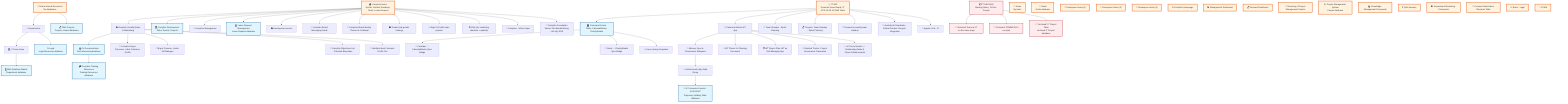 graph TD
    %% Root Level Pages (Level 0)
    COMPLIZE_HOME["🏠 Complize Home<br/>Sprints, Product Roadmap, Tasks, Leave Request"]
    JT_WIP["🔨 JT WIP<br/>Personal Vision Board, JT CPD 24-25, All Staff Tasks"]
    ARCHIVE["📦 ***ARCHIVE<br/>Meeting Notes, To-Dos, People"]
    ROAM_RESOURCES["🏢 Roam Internal Resources<br/>No databases"]
    HOME["🏡 Home<br/>My tasks"]
    GOALS_ROOT["🎯 Goals<br/>Goals database"]
    TEAMSPACE1["👥 Teamspace Home (1)"]
    TEAMSPACE2["👥 Teamspace Home (2)"]
    TEAMSPACE3["👥 Teamspace Home (3)"]
    COMPLIZE_HOMEPAGE["🌐 Complize Homepage"]
    MANAGEMENT_DASHBOARD["📊 Management Dashboard"]
    PERSONAL_DASHBOARD["📋 Personal Dashboard"]
    PM_SUMMARY["📄 Summary of Project Management System"]
    PM_SYSTEM["⚙️ Project Management System<br/>People database"]
    KM_FRAMEWORK["📚 Knowledge Management Framework"]
    QUIZ_ANSWERS["❓ Quiz Answers"]
    DEPT_MONITORING["📈 Department Monitoring Framework"]
    NOMINATION_ELEMENTS["📝 Common Nomination Elements Table"]
    LEGAL_BLOCK["⚖️ Block - Legal"]
    CCMS["💼 CCMS"]

    %% Level 1 Pages (Direct children of root)
    COMPLIZE_GROWTH["📈 Complize Growth [Sales & Marketing]"]
    COMPLIZE_DEV["💻 Complize Development<br/>Tasks, Sprints, Projects"]
    COMPLIZE_MGMT["👔 Complize Management"]
    LEAVE_MGMT["🏖️ Leave Request Management<br/>Leave Request database"]
    DEV_METRICS["📊 Development metrics"]
    COMMAND_CENTRE["🎛️ Command Centre<br/>Tasks, CalendarBlocks, PriorityEmails"]
    CANONICAL_WT["📱 Canonical Notion-WT App"]
    DEPARTMENTS["🏢 Departments"]
    RML_PROJECTS["📋 RML Projects<br/>Projects, Goals databases"]
    
    %% Brand and Marketing Pages (Level 1)
    BRAND_MESSAGING["📢 Complize Brand Messaging Guide"]
    BRAND_IDENTITY["🎨 Complize Brand Identity Themes & Collateral"]
    PLG_STRATEGY["📊 Product led growth strategy"]
    PLG_ALIGN["🔗 Align PLG with sales pipeline"]
    FAQS["❓ FAQs (for marketing channels + website)"]
    WHITE_PAPER["📄 Complize - White Paper"]
    PARTNERSHIP["🤝 Complize Foundation Partner Ora Banda Mining Ltd July 2025"]
    
    %% JT WIP Level 1 Pages
    TEAM_STANDUP["👥 Team Standup - Sprint Planning"]
    TEAM_STANDUP_PREP["📋 Prepare: Team Standup - Sprint Planning"]
    WEEKLY_STANDUP["📅 Prepare for weekly team standup"]
    AI_GUARDRAILS["🤖 Australia AI Guardrails – Ethical Product Lifecycle Integration"]
    AGENTIC_LLM["🧠 Agentic LLM - JT"]

    %% Level 2 Pages
    CZ_DOCUMENTATION["📚 Cz Documentation<br/>Self-referencing database"]
    BUYER_PERSONAS["👤 Complize Buyer Personas - Ideal Customer Profile"]
    HELEN_PERSONA["👩 Buyer Persona - Helen HR Manager"]
    OBJECTIONS_BLOG["💬 Complize Objections List - Potential Blog ideas"]
    HUBSPOT_ICP["🎯 HubSpot Ideal Customer Profile Tier"]
    IT_TEAM_HOME["💻 IT Team Home"]
    LEGAL_DEPT["⚖️ Legal<br/>Legal Resources database"]
    MEMORY_SYNC["🧠 Memory Sync & Governance Sidequest"]
    CALENDAR_SYNC["📅 Calendar → CalendarBlocks Sync Bridge"]
    GMAIL_SYNC["📧 Gmail → PriorityEmails Sync Bridge"]
    CROSS_LINKING["🔗 Cross-Linking Templates"]
    ARCHIVED_AARON["📁 *Archived* Aaron & JT on the same page"]
    ARCHIVED_CRWMPS["📁 *Archived* CRWMPS [Cr-oo-mps]"]
    ARCHIVED_IT_PROJECTS["📁 *Archived* IT Project Table<br/>Archived IT Project database"]

    %% Level 3 Pages
    TRAINING_RESOURCES["🎓 Complize Training Resources<br/>Training Resources database"]
    RML_DB_MASTER["🗄️ RML Database Master<br/>Department database"]
    UNSTRUCTURED_DUMP["💥 Unstructured oApp Data Dump"]
    WT_PHASE_PLANNING["📝 WT Phase 3.x Planning Document"]
    WT_SELF_MANAGING["🛠️ WT Project Plan: WT as Self-Managing App"]
    GOVERNANCE_FRAMEWORK["🐾 Wombat Tracks - Project Governance Framework"]
    WT_DOCS_TASKS["✅ WT Docs Module — Outstanding Tasks & Future Enhancements"]

    %% Level 4 Pages
    WT_UNSORTED["📂 WT Unsorted Content - 26JUL1847<br/>Temporary Holding Table database"]

    %% Hierarchical Relationships
    COMPLIZE_HOME --> COMPLIZE_GROWTH
    COMPLIZE_HOME --> COMPLIZE_DEV
    COMPLIZE_HOME --> COMPLIZE_MGMT
    COMPLIZE_HOME --> LEAVE_MGMT
    COMPLIZE_HOME --> DEV_METRICS
    COMPLIZE_HOME --> BRAND_MESSAGING
    COMPLIZE_HOME --> BRAND_IDENTITY
    COMPLIZE_HOME --> PLG_STRATEGY
    COMPLIZE_HOME --> PLG_ALIGN
    COMPLIZE_HOME --> FAQS
    COMPLIZE_HOME --> WHITE_PAPER
    COMPLIZE_HOME --> PARTNERSHIP

    JT_WIP --> COMMAND_CENTRE
    JT_WIP --> CANONICAL_WT
    JT_WIP --> TEAM_STANDUP
    JT_WIP --> TEAM_STANDUP_PREP
    JT_WIP --> WEEKLY_STANDUP
    JT_WIP --> AI_GUARDRAILS
    JT_WIP --> AGENTIC_LLM

    ARCHIVE --> ARCHIVED_AARON
    ARCHIVE --> ARCHIVED_CRWMPS
    ARCHIVE --> ARCHIVED_IT_PROJECTS

    ROAM_RESOURCES --> DEPARTMENTS
    ROAM_RESOURCES --> RML_PROJECTS

    COMPLIZE_GROWTH --> CZ_DOCUMENTATION
    COMPLIZE_GROWTH --> BUYER_PERSONAS
    COMPLIZE_GROWTH --> HELEN_PERSONA
    COMPLIZE_GROWTH --> OBJECTIONS_BLOG
    COMPLIZE_GROWTH --> HUBSPOT_ICP

    COMMAND_CENTRE --> CALENDAR_SYNC
    COMMAND_CENTRE --> GMAIL_SYNC
    COMMAND_CENTRE --> CROSS_LINKING

    CANONICAL_WT --> MEMORY_SYNC
    CANONICAL_WT --> WT_PHASE_PLANNING
    CANONICAL_WT --> WT_SELF_MANAGING
    CANONICAL_WT --> GOVERNANCE_FRAMEWORK
    CANONICAL_WT --> WT_DOCS_TASKS

    DEPARTMENTS --> IT_TEAM_HOME
    DEPARTMENTS --> LEGAL_DEPT

    CZ_DOCUMENTATION --> TRAINING_RESOURCES
    IT_TEAM_HOME --> RML_DB_MASTER
    MEMORY_SYNC --> UNSTRUCTURED_DUMP
    UNSTRUCTURED_DUMP --> WT_UNSORTED

    %% Database Feature Indicators
    classDef hasDatabase fill:#e1f5fe,stroke:#01579b,stroke-width:2px
    classDef noDatabase fill:#f3e5f5,stroke:#4a148c,stroke-width:2px
    classDef rootLevel fill:#fff3e0,stroke:#e65100,stroke-width:3px
    classDef archiveContent fill:#ffebee,stroke:#b71c1c,stroke-width:2px

    class COMPLIZE_HOME,JT_WIP,HOME,GOALS_ROOT,PM_SYSTEM hasDatabase
    class COMPLIZE_DEV,LEAVE_MGMT,COMMAND_CENTRE,RML_PROJECTS hasDatabase
    class CZ_DOCUMENTATION,LEGAL_DEPT,ARCHIVED_IT_PROJECTS hasDatabase
    class TRAINING_RESOURCES,RML_DB_MASTER,WT_UNSORTED hasDatabase

    class COMPLIZE_HOME,JT_WIP,ARCHIVE,ROAM_RESOURCES,HOME,GOALS_ROOT rootLevel
    class TEAMSPACE1,TEAMSPACE2,TEAMSPACE3,COMPLIZE_HOMEPAGE rootLevel
    class MANAGEMENT_DASHBOARD,PERSONAL_DASHBOARD,PM_SUMMARY,PM_SYSTEM rootLevel
    class KM_FRAMEWORK,QUIZ_ANSWERS,DEPT_MONITORING,NOMINATION_ELEMENTS rootLevel
    class LEGAL_BLOCK,CCMS rootLevel

    class ARCHIVE,ARCHIVED_AARON,ARCHIVED_CRWMPS,ARCHIVED_IT_PROJECTS archiveContent